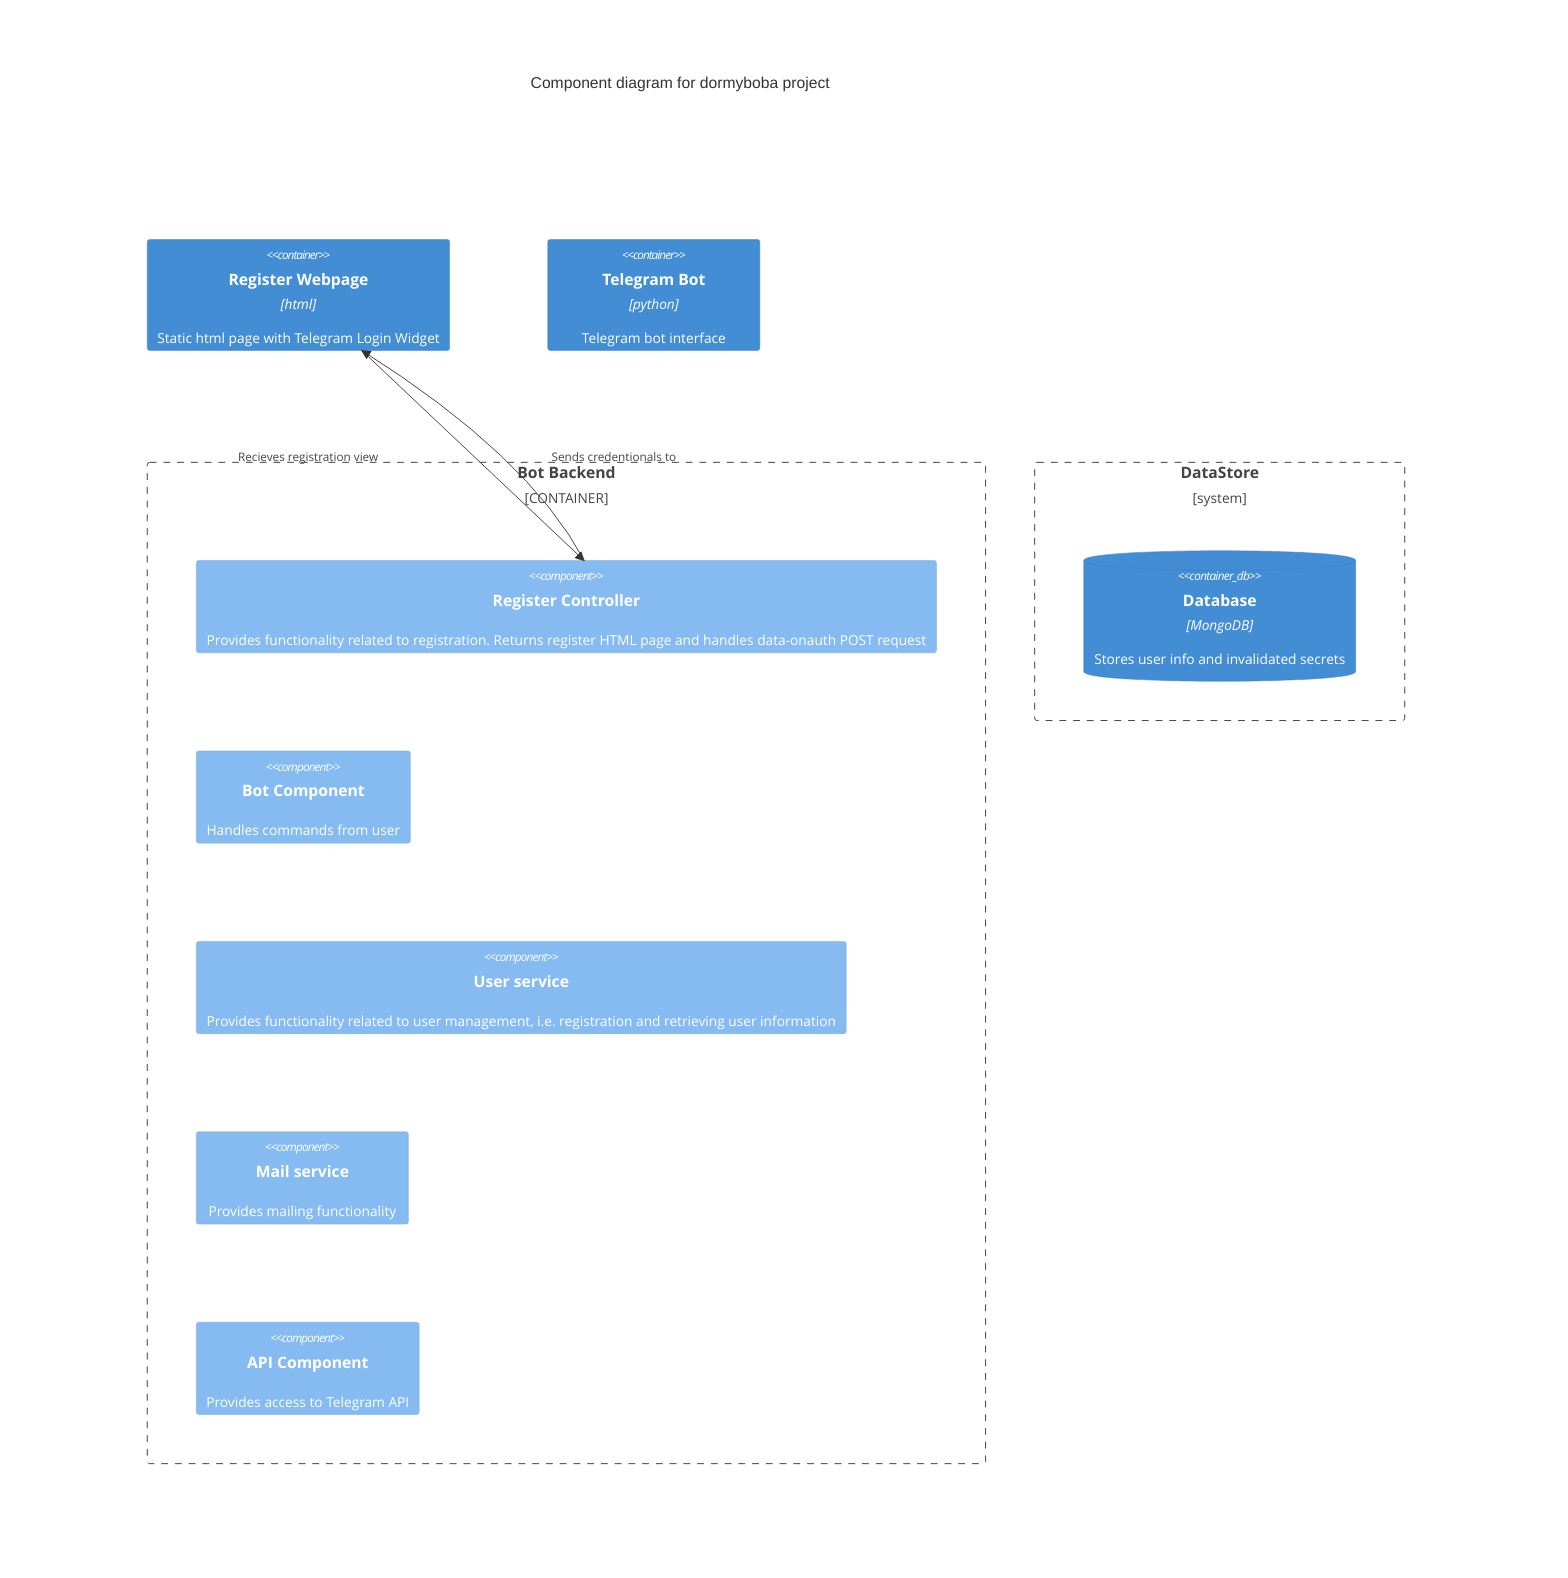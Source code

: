 C4Component
title Component diagram for dormyboba project

Container(registerPage, "Register Webpage", "html", "Static html page with Telegram Login Widget")
Container(telegramBot, "Telegram Bot", "python", "Telegram bot interface")

Container_Boundary(botBackend, "Bot Backend") {
  Component(registerController, "Register Controller", "", "Provides functionality related to registration. Returns register HTML page and handles data-onauth POST request")
  Component(botComponent, "Bot Component", "", "Handles commands from user")
  Component(userService, "User service", "", "Provides functionality related to user management, i.e. registration and retrieving user information")
  Component(mailService, "Mail service", "", "Provides mailing functionality")
  Component(apiComponent, "API Component", "", "Provides access to Telegram API")
}

Boundary(dataStore, "DataStore") {
  ContainerDb(db, "Database", "MongoDB", "Stores user info and invalidated secrets")
}

Rel(registerPage, registerController, "Sends credentionals to")
Rel(registerController, registerPage, "Recieves registration view")

UpdateElementStyle(botBackend, $offsetY="80")
UpdateRelStyle(registerController, registerPage, $offsetX="-240")
UpdateRelStyle(registerPage, registerController, $offsetX="80")
